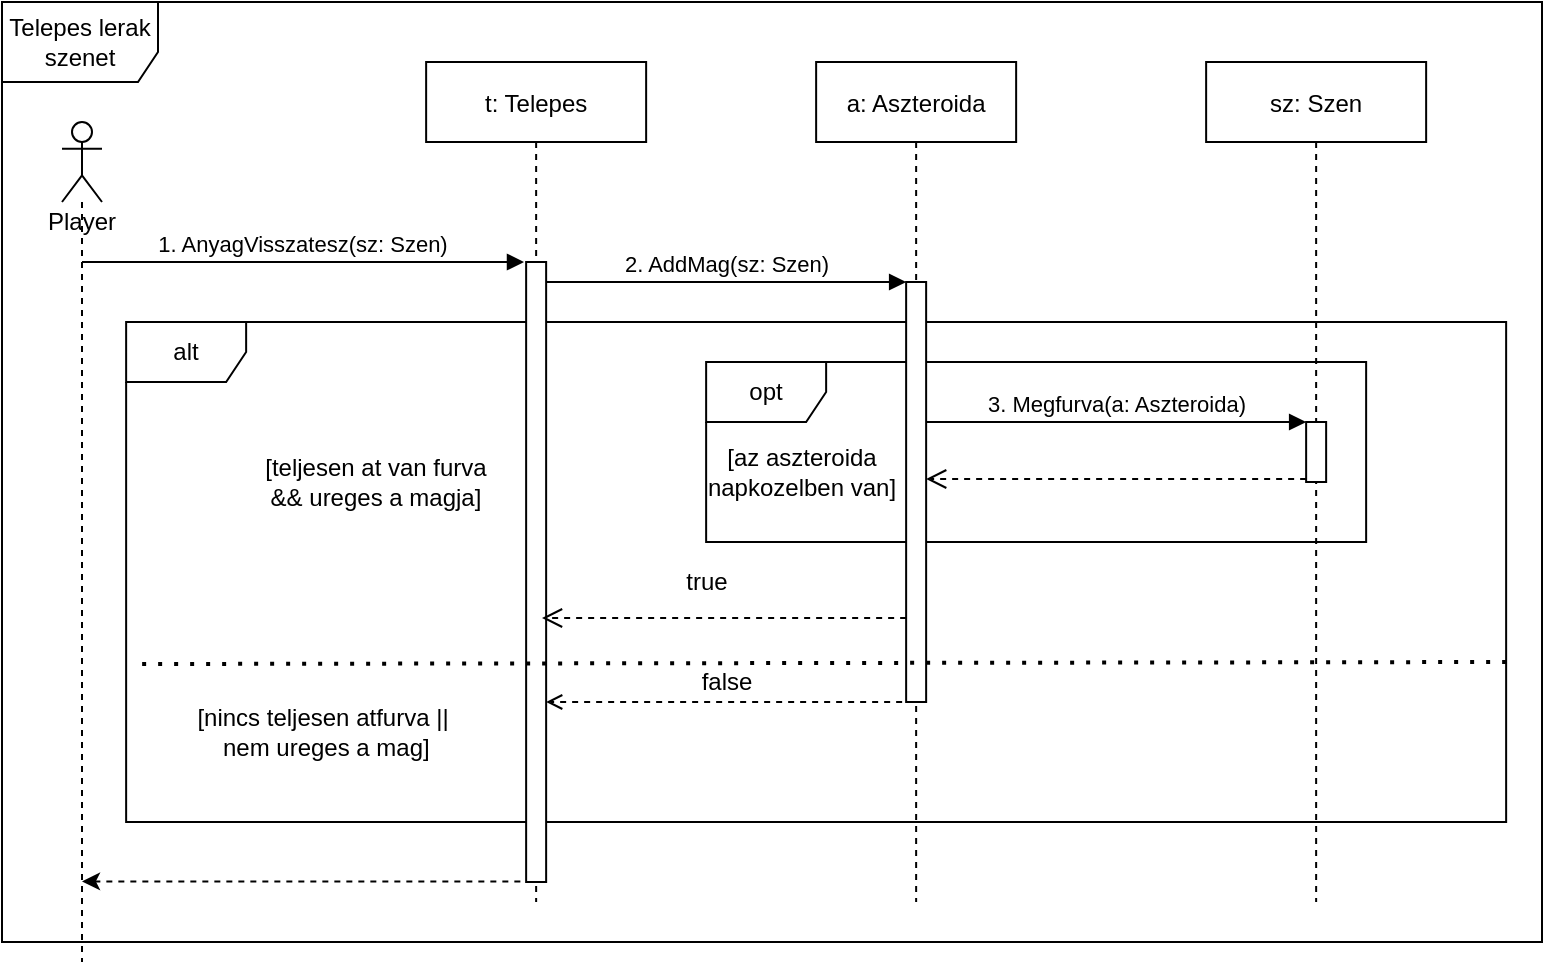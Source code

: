 <mxfile version="14.4.7" type="github">
  <diagram id="vTyr74SlyG9KKut7wSUd" name="Page-1">
    <mxGraphModel dx="782" dy="437" grid="1" gridSize="10" guides="1" tooltips="1" connect="1" arrows="1" fold="1" page="1" pageScale="1" pageWidth="827" pageHeight="1169" math="0" shadow="0">
      <root>
        <mxCell id="0" />
        <mxCell id="1" parent="0" />
        <mxCell id="bBSNkXg9Lyj1QNYUrX4s-1" value="Telepes lerak szenet" style="shape=umlFrame;whiteSpace=wrap;html=1;width=78;height=40;" vertex="1" parent="1">
          <mxGeometry x="30" y="30" width="770" height="470" as="geometry" />
        </mxCell>
        <mxCell id="bBSNkXg9Lyj1QNYUrX4s-2" value="opt" style="shape=umlFrame;whiteSpace=wrap;html=1;" vertex="1" parent="1">
          <mxGeometry x="382.07" y="210" width="330" height="90" as="geometry" />
        </mxCell>
        <mxCell id="bBSNkXg9Lyj1QNYUrX4s-3" value="alt" style="shape=umlFrame;whiteSpace=wrap;html=1;" vertex="1" parent="1">
          <mxGeometry x="92.07" y="190" width="690" height="250" as="geometry" />
        </mxCell>
        <mxCell id="bBSNkXg9Lyj1QNYUrX4s-4" value="sz: Szen" style="shape=umlLifeline;perimeter=lifelinePerimeter;container=1;collapsible=0;recursiveResize=0;rounded=0;shadow=0;strokeWidth=1;" vertex="1" parent="1">
          <mxGeometry x="632.07" y="60" width="110" height="420" as="geometry" />
        </mxCell>
        <mxCell id="bBSNkXg9Lyj1QNYUrX4s-5" value="t: Telepes" style="shape=umlLifeline;perimeter=lifelinePerimeter;container=1;collapsible=0;recursiveResize=0;rounded=0;shadow=0;strokeWidth=1;" vertex="1" parent="1">
          <mxGeometry x="242.07" y="60" width="110" height="420" as="geometry" />
        </mxCell>
        <mxCell id="bBSNkXg9Lyj1QNYUrX4s-6" value="" style="points=[];perimeter=orthogonalPerimeter;rounded=0;shadow=0;strokeWidth=1;" vertex="1" parent="bBSNkXg9Lyj1QNYUrX4s-5">
          <mxGeometry x="50" y="100" width="10" height="310" as="geometry" />
        </mxCell>
        <mxCell id="bBSNkXg9Lyj1QNYUrX4s-7" value="a: Aszteroida" style="shape=umlLifeline;perimeter=lifelinePerimeter;container=1;collapsible=0;recursiveResize=0;rounded=0;shadow=0;strokeWidth=1;" vertex="1" parent="1">
          <mxGeometry x="437.07" y="60" width="100" height="420" as="geometry" />
        </mxCell>
        <mxCell id="bBSNkXg9Lyj1QNYUrX4s-8" value="" style="html=1;points=[];perimeter=orthogonalPerimeter;" vertex="1" parent="bBSNkXg9Lyj1QNYUrX4s-7">
          <mxGeometry x="45" y="110" width="10" height="210" as="geometry" />
        </mxCell>
        <mxCell id="bBSNkXg9Lyj1QNYUrX4s-9" value="" style="endArrow=classic;html=1;dashed=1;strokeColor=#000000;exitX=-0.29;exitY=0.999;exitDx=0;exitDy=0;exitPerimeter=0;" edge="1" parent="1" source="bBSNkXg9Lyj1QNYUrX4s-6" target="bBSNkXg9Lyj1QNYUrX4s-22">
          <mxGeometry width="50" height="50" relative="1" as="geometry">
            <mxPoint x="310" y="530" as="sourcePoint" />
            <mxPoint x="80" y="470" as="targetPoint" />
          </mxGeometry>
        </mxCell>
        <mxCell id="bBSNkXg9Lyj1QNYUrX4s-10" value="[teljesen at van furva &amp;amp;&amp;amp; ureges a magja]" style="text;html=1;strokeColor=none;fillColor=none;align=center;verticalAlign=middle;whiteSpace=wrap;rounded=0;" vertex="1" parent="1">
          <mxGeometry x="152.07" y="250" width="130" height="40" as="geometry" />
        </mxCell>
        <mxCell id="bBSNkXg9Lyj1QNYUrX4s-11" value="2. AddMag(sz: Szen)" style="html=1;verticalAlign=bottom;endArrow=block;entryX=0;entryY=0;" edge="1" parent="1" source="bBSNkXg9Lyj1QNYUrX4s-6" target="bBSNkXg9Lyj1QNYUrX4s-8">
          <mxGeometry relative="1" as="geometry">
            <mxPoint x="297.07" y="390.0" as="sourcePoint" />
          </mxGeometry>
        </mxCell>
        <mxCell id="bBSNkXg9Lyj1QNYUrX4s-12" value="" style="html=1;verticalAlign=bottom;endArrow=open;dashed=1;endSize=8;" edge="1" parent="1" source="bBSNkXg9Lyj1QNYUrX4s-8">
          <mxGeometry relative="1" as="geometry">
            <mxPoint x="300" y="338" as="targetPoint" />
          </mxGeometry>
        </mxCell>
        <mxCell id="bBSNkXg9Lyj1QNYUrX4s-13" value="[az aszteroida napkozelben van]" style="text;html=1;strokeColor=none;fillColor=none;align=center;verticalAlign=middle;whiteSpace=wrap;rounded=0;" vertex="1" parent="1">
          <mxGeometry x="380" y="255" width="100" height="20" as="geometry" />
        </mxCell>
        <mxCell id="bBSNkXg9Lyj1QNYUrX4s-14" value="" style="html=1;points=[];perimeter=orthogonalPerimeter;" vertex="1" parent="1">
          <mxGeometry x="682.07" y="240" width="10" height="30" as="geometry" />
        </mxCell>
        <mxCell id="bBSNkXg9Lyj1QNYUrX4s-15" value="3. Megfurva(a: Aszteroida)" style="html=1;verticalAlign=bottom;endArrow=block;entryX=0;entryY=0;" edge="1" parent="1" target="bBSNkXg9Lyj1QNYUrX4s-14">
          <mxGeometry relative="1" as="geometry">
            <mxPoint x="492.07" y="240" as="sourcePoint" />
          </mxGeometry>
        </mxCell>
        <mxCell id="bBSNkXg9Lyj1QNYUrX4s-16" value="" style="html=1;verticalAlign=bottom;endArrow=open;dashed=1;endSize=8;exitX=0;exitY=0.95;" edge="1" parent="1" source="bBSNkXg9Lyj1QNYUrX4s-14">
          <mxGeometry relative="1" as="geometry">
            <mxPoint x="492.07" y="268.5" as="targetPoint" />
          </mxGeometry>
        </mxCell>
        <mxCell id="bBSNkXg9Lyj1QNYUrX4s-17" value="true" style="text;html=1;align=center;verticalAlign=middle;resizable=0;points=[];autosize=1;" vertex="1" parent="1">
          <mxGeometry x="362.07" y="310" width="40" height="20" as="geometry" />
        </mxCell>
        <mxCell id="bBSNkXg9Lyj1QNYUrX4s-18" value="" style="endArrow=open;html=1;dashed=1;exitX=0.4;exitY=1;exitDx=0;exitDy=0;exitPerimeter=0;endFill=0;" edge="1" parent="1" source="bBSNkXg9Lyj1QNYUrX4s-8" target="bBSNkXg9Lyj1QNYUrX4s-6">
          <mxGeometry width="50" height="50" relative="1" as="geometry">
            <mxPoint x="472.07" y="450" as="sourcePoint" />
            <mxPoint x="522.07" y="400" as="targetPoint" />
          </mxGeometry>
        </mxCell>
        <mxCell id="bBSNkXg9Lyj1QNYUrX4s-19" value="&lt;span&gt;[nincs teljesen atfurva ||&lt;br&gt;&amp;nbsp;nem ureges a mag]&lt;/span&gt;" style="text;html=1;align=center;verticalAlign=middle;resizable=0;points=[];autosize=1;" vertex="1" parent="1">
          <mxGeometry x="120" y="380" width="140" height="30" as="geometry" />
        </mxCell>
        <mxCell id="bBSNkXg9Lyj1QNYUrX4s-20" value="false" style="text;html=1;align=center;verticalAlign=middle;resizable=0;points=[];autosize=1;" vertex="1" parent="1">
          <mxGeometry x="372.07" y="360" width="40" height="20" as="geometry" />
        </mxCell>
        <mxCell id="bBSNkXg9Lyj1QNYUrX4s-21" value="" style="endArrow=none;dashed=1;html=1;dashPattern=1 3;strokeWidth=2;" edge="1" parent="1">
          <mxGeometry width="50" height="50" relative="1" as="geometry">
            <mxPoint x="782.07" y="360" as="sourcePoint" />
            <mxPoint x="100" y="361" as="targetPoint" />
            <Array as="points" />
          </mxGeometry>
        </mxCell>
        <mxCell id="bBSNkXg9Lyj1QNYUrX4s-22" value="Player" style="shape=umlLifeline;participant=umlActor;perimeter=lifelinePerimeter;whiteSpace=wrap;html=1;container=1;collapsible=0;recursiveResize=0;verticalAlign=top;spacingTop=36;outlineConnect=0;" vertex="1" parent="1">
          <mxGeometry x="60" y="90" width="20" height="420" as="geometry" />
        </mxCell>
        <mxCell id="bBSNkXg9Lyj1QNYUrX4s-23" value="1. AnyagVisszatesz(sz: Szen)" style="verticalAlign=bottom;startArrow=none;endArrow=block;startSize=8;shadow=0;strokeWidth=1;startFill=0;" edge="1" parent="1" source="bBSNkXg9Lyj1QNYUrX4s-22">
          <mxGeometry relative="1" as="geometry">
            <mxPoint x="162.07" y="130" as="sourcePoint" />
            <mxPoint x="291" y="160" as="targetPoint" />
          </mxGeometry>
        </mxCell>
      </root>
    </mxGraphModel>
  </diagram>
</mxfile>
